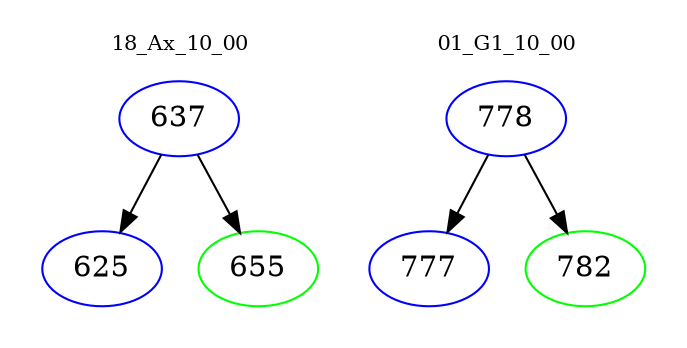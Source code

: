 digraph{
subgraph cluster_0 {
color = white
label = "18_Ax_10_00";
fontsize=10;
T0_637 [label="637", color="blue"]
T0_637 -> T0_625 [color="black"]
T0_625 [label="625", color="blue"]
T0_637 -> T0_655 [color="black"]
T0_655 [label="655", color="green"]
}
subgraph cluster_1 {
color = white
label = "01_G1_10_00";
fontsize=10;
T1_778 [label="778", color="blue"]
T1_778 -> T1_777 [color="black"]
T1_777 [label="777", color="blue"]
T1_778 -> T1_782 [color="black"]
T1_782 [label="782", color="green"]
}
}
